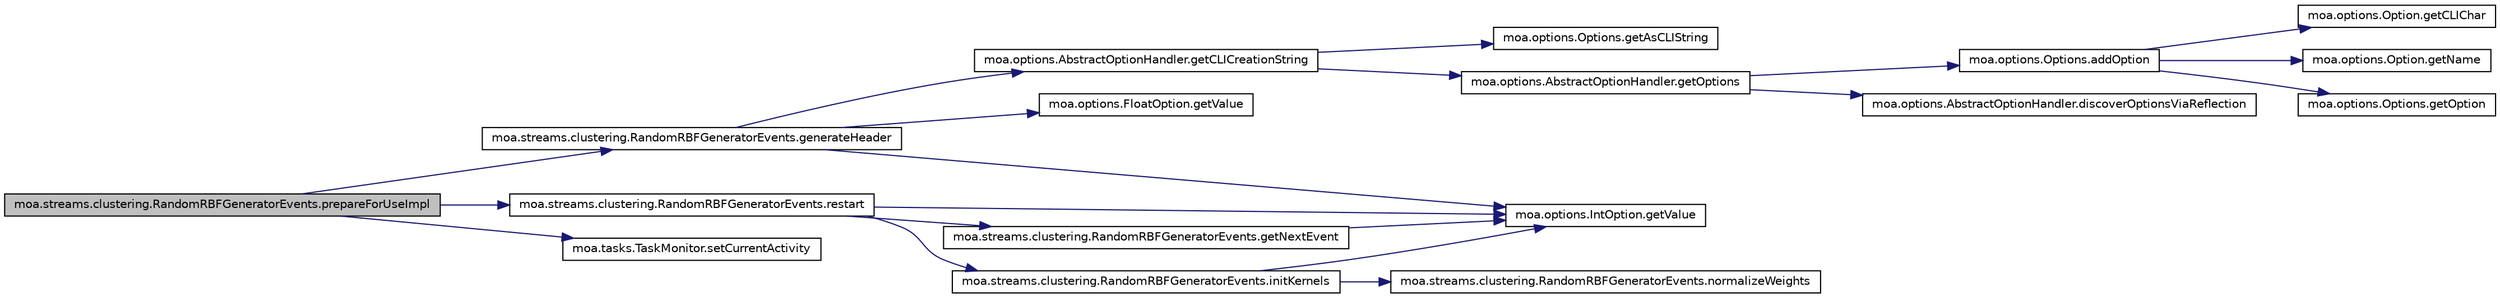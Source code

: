 digraph G
{
  edge [fontname="Helvetica",fontsize="10",labelfontname="Helvetica",labelfontsize="10"];
  node [fontname="Helvetica",fontsize="10",shape=record];
  rankdir=LR;
  Node1 [label="moa.streams.clustering.RandomRBFGeneratorEvents.prepareForUseImpl",height=0.2,width=0.4,color="black", fillcolor="grey75", style="filled" fontcolor="black"];
  Node1 -> Node2 [color="midnightblue",fontsize="10",style="solid",fontname="Helvetica"];
  Node2 [label="moa.streams.clustering.RandomRBFGeneratorEvents.generateHeader",height=0.2,width=0.4,color="black", fillcolor="white", style="filled",URL="$classmoa_1_1streams_1_1clustering_1_1RandomRBFGeneratorEvents.html#a5f12d1770b44325e0292c23d5a12868e"];
  Node2 -> Node3 [color="midnightblue",fontsize="10",style="solid",fontname="Helvetica"];
  Node3 [label="moa.options.AbstractOptionHandler.getCLICreationString",height=0.2,width=0.4,color="black", fillcolor="white", style="filled",URL="$classmoa_1_1options_1_1AbstractOptionHandler.html#aeaeb9c80ecb2664eff34245d98464890",tooltip="Gets the Command Line Interface text to create the object."];
  Node3 -> Node4 [color="midnightblue",fontsize="10",style="solid",fontname="Helvetica"];
  Node4 [label="moa.options.Options.getAsCLIString",height=0.2,width=0.4,color="black", fillcolor="white", style="filled",URL="$classmoa_1_1options_1_1Options.html#a2fea19f837dd10ef9ae2aed696c73f05"];
  Node3 -> Node5 [color="midnightblue",fontsize="10",style="solid",fontname="Helvetica"];
  Node5 [label="moa.options.AbstractOptionHandler.getOptions",height=0.2,width=0.4,color="black", fillcolor="white", style="filled",URL="$classmoa_1_1options_1_1AbstractOptionHandler.html#a7ba82c22a57694b00d317d345f1fa317",tooltip="Gets the options of this object."];
  Node5 -> Node6 [color="midnightblue",fontsize="10",style="solid",fontname="Helvetica"];
  Node6 [label="moa.options.Options.addOption",height=0.2,width=0.4,color="black", fillcolor="white", style="filled",URL="$classmoa_1_1options_1_1Options.html#a1886243eaecde00151eb2787c6501d6f"];
  Node6 -> Node7 [color="midnightblue",fontsize="10",style="solid",fontname="Helvetica"];
  Node7 [label="moa.options.Option.getCLIChar",height=0.2,width=0.4,color="black", fillcolor="white", style="filled",URL="$interfacemoa_1_1options_1_1Option.html#a0f2bfa3fc25dfbd92be96d007e093c3c",tooltip="Gets the Command Line Interface text of this option."];
  Node6 -> Node8 [color="midnightblue",fontsize="10",style="solid",fontname="Helvetica"];
  Node8 [label="moa.options.Option.getName",height=0.2,width=0.4,color="black", fillcolor="white", style="filled",URL="$interfacemoa_1_1options_1_1Option.html#a28d0b5eb1a547178d6d43c3d8cc89142",tooltip="Gets the name of this option."];
  Node6 -> Node9 [color="midnightblue",fontsize="10",style="solid",fontname="Helvetica"];
  Node9 [label="moa.options.Options.getOption",height=0.2,width=0.4,color="black", fillcolor="white", style="filled",URL="$classmoa_1_1options_1_1Options.html#ad2061f549ed2eb9bb7bc5bbb3ab17019"];
  Node5 -> Node10 [color="midnightblue",fontsize="10",style="solid",fontname="Helvetica"];
  Node10 [label="moa.options.AbstractOptionHandler.discoverOptionsViaReflection",height=0.2,width=0.4,color="black", fillcolor="white", style="filled",URL="$classmoa_1_1options_1_1AbstractOptionHandler.html#ae53b13b76bc49c8deea73e6d3847e540",tooltip="Gets the options of this class via reflection."];
  Node2 -> Node11 [color="midnightblue",fontsize="10",style="solid",fontname="Helvetica"];
  Node11 [label="moa.options.FloatOption.getValue",height=0.2,width=0.4,color="black", fillcolor="white", style="filled",URL="$classmoa_1_1options_1_1FloatOption.html#a0e606a62f4ece232aa8f8cb04bb7f1cf"];
  Node2 -> Node12 [color="midnightblue",fontsize="10",style="solid",fontname="Helvetica"];
  Node12 [label="moa.options.IntOption.getValue",height=0.2,width=0.4,color="black", fillcolor="white", style="filled",URL="$classmoa_1_1options_1_1IntOption.html#affae8787274b44ab7616d46b8d6c831a"];
  Node1 -> Node13 [color="midnightblue",fontsize="10",style="solid",fontname="Helvetica"];
  Node13 [label="moa.streams.clustering.RandomRBFGeneratorEvents.restart",height=0.2,width=0.4,color="black", fillcolor="white", style="filled",URL="$classmoa_1_1streams_1_1clustering_1_1RandomRBFGeneratorEvents.html#a828a51e66351b96c0161b5bc65d0dbbc",tooltip="Restarts this stream."];
  Node13 -> Node14 [color="midnightblue",fontsize="10",style="solid",fontname="Helvetica"];
  Node14 [label="moa.streams.clustering.RandomRBFGeneratorEvents.getNextEvent",height=0.2,width=0.4,color="black", fillcolor="white", style="filled",URL="$classmoa_1_1streams_1_1clustering_1_1RandomRBFGeneratorEvents.html#ae9b6d148afc4523f069b8de0fb838818"];
  Node14 -> Node12 [color="midnightblue",fontsize="10",style="solid",fontname="Helvetica"];
  Node13 -> Node12 [color="midnightblue",fontsize="10",style="solid",fontname="Helvetica"];
  Node13 -> Node15 [color="midnightblue",fontsize="10",style="solid",fontname="Helvetica"];
  Node15 [label="moa.streams.clustering.RandomRBFGeneratorEvents.initKernels",height=0.2,width=0.4,color="black", fillcolor="white", style="filled",URL="$classmoa_1_1streams_1_1clustering_1_1RandomRBFGeneratorEvents.html#aca8bd815a0c400a053a12f016dba9a4e"];
  Node15 -> Node12 [color="midnightblue",fontsize="10",style="solid",fontname="Helvetica"];
  Node15 -> Node16 [color="midnightblue",fontsize="10",style="solid",fontname="Helvetica"];
  Node16 [label="moa.streams.clustering.RandomRBFGeneratorEvents.normalizeWeights",height=0.2,width=0.4,color="black", fillcolor="white", style="filled",URL="$classmoa_1_1streams_1_1clustering_1_1RandomRBFGeneratorEvents.html#ad109e0499b7f03a6db383dd7433d8514"];
  Node1 -> Node17 [color="midnightblue",fontsize="10",style="solid",fontname="Helvetica"];
  Node17 [label="moa.tasks.TaskMonitor.setCurrentActivity",height=0.2,width=0.4,color="black", fillcolor="white", style="filled",URL="$interfacemoa_1_1tasks_1_1TaskMonitor.html#aa5eff409d63bfacd92fe2f062d373781",tooltip="Sets the description and the percentage done of the current activity."];
}
